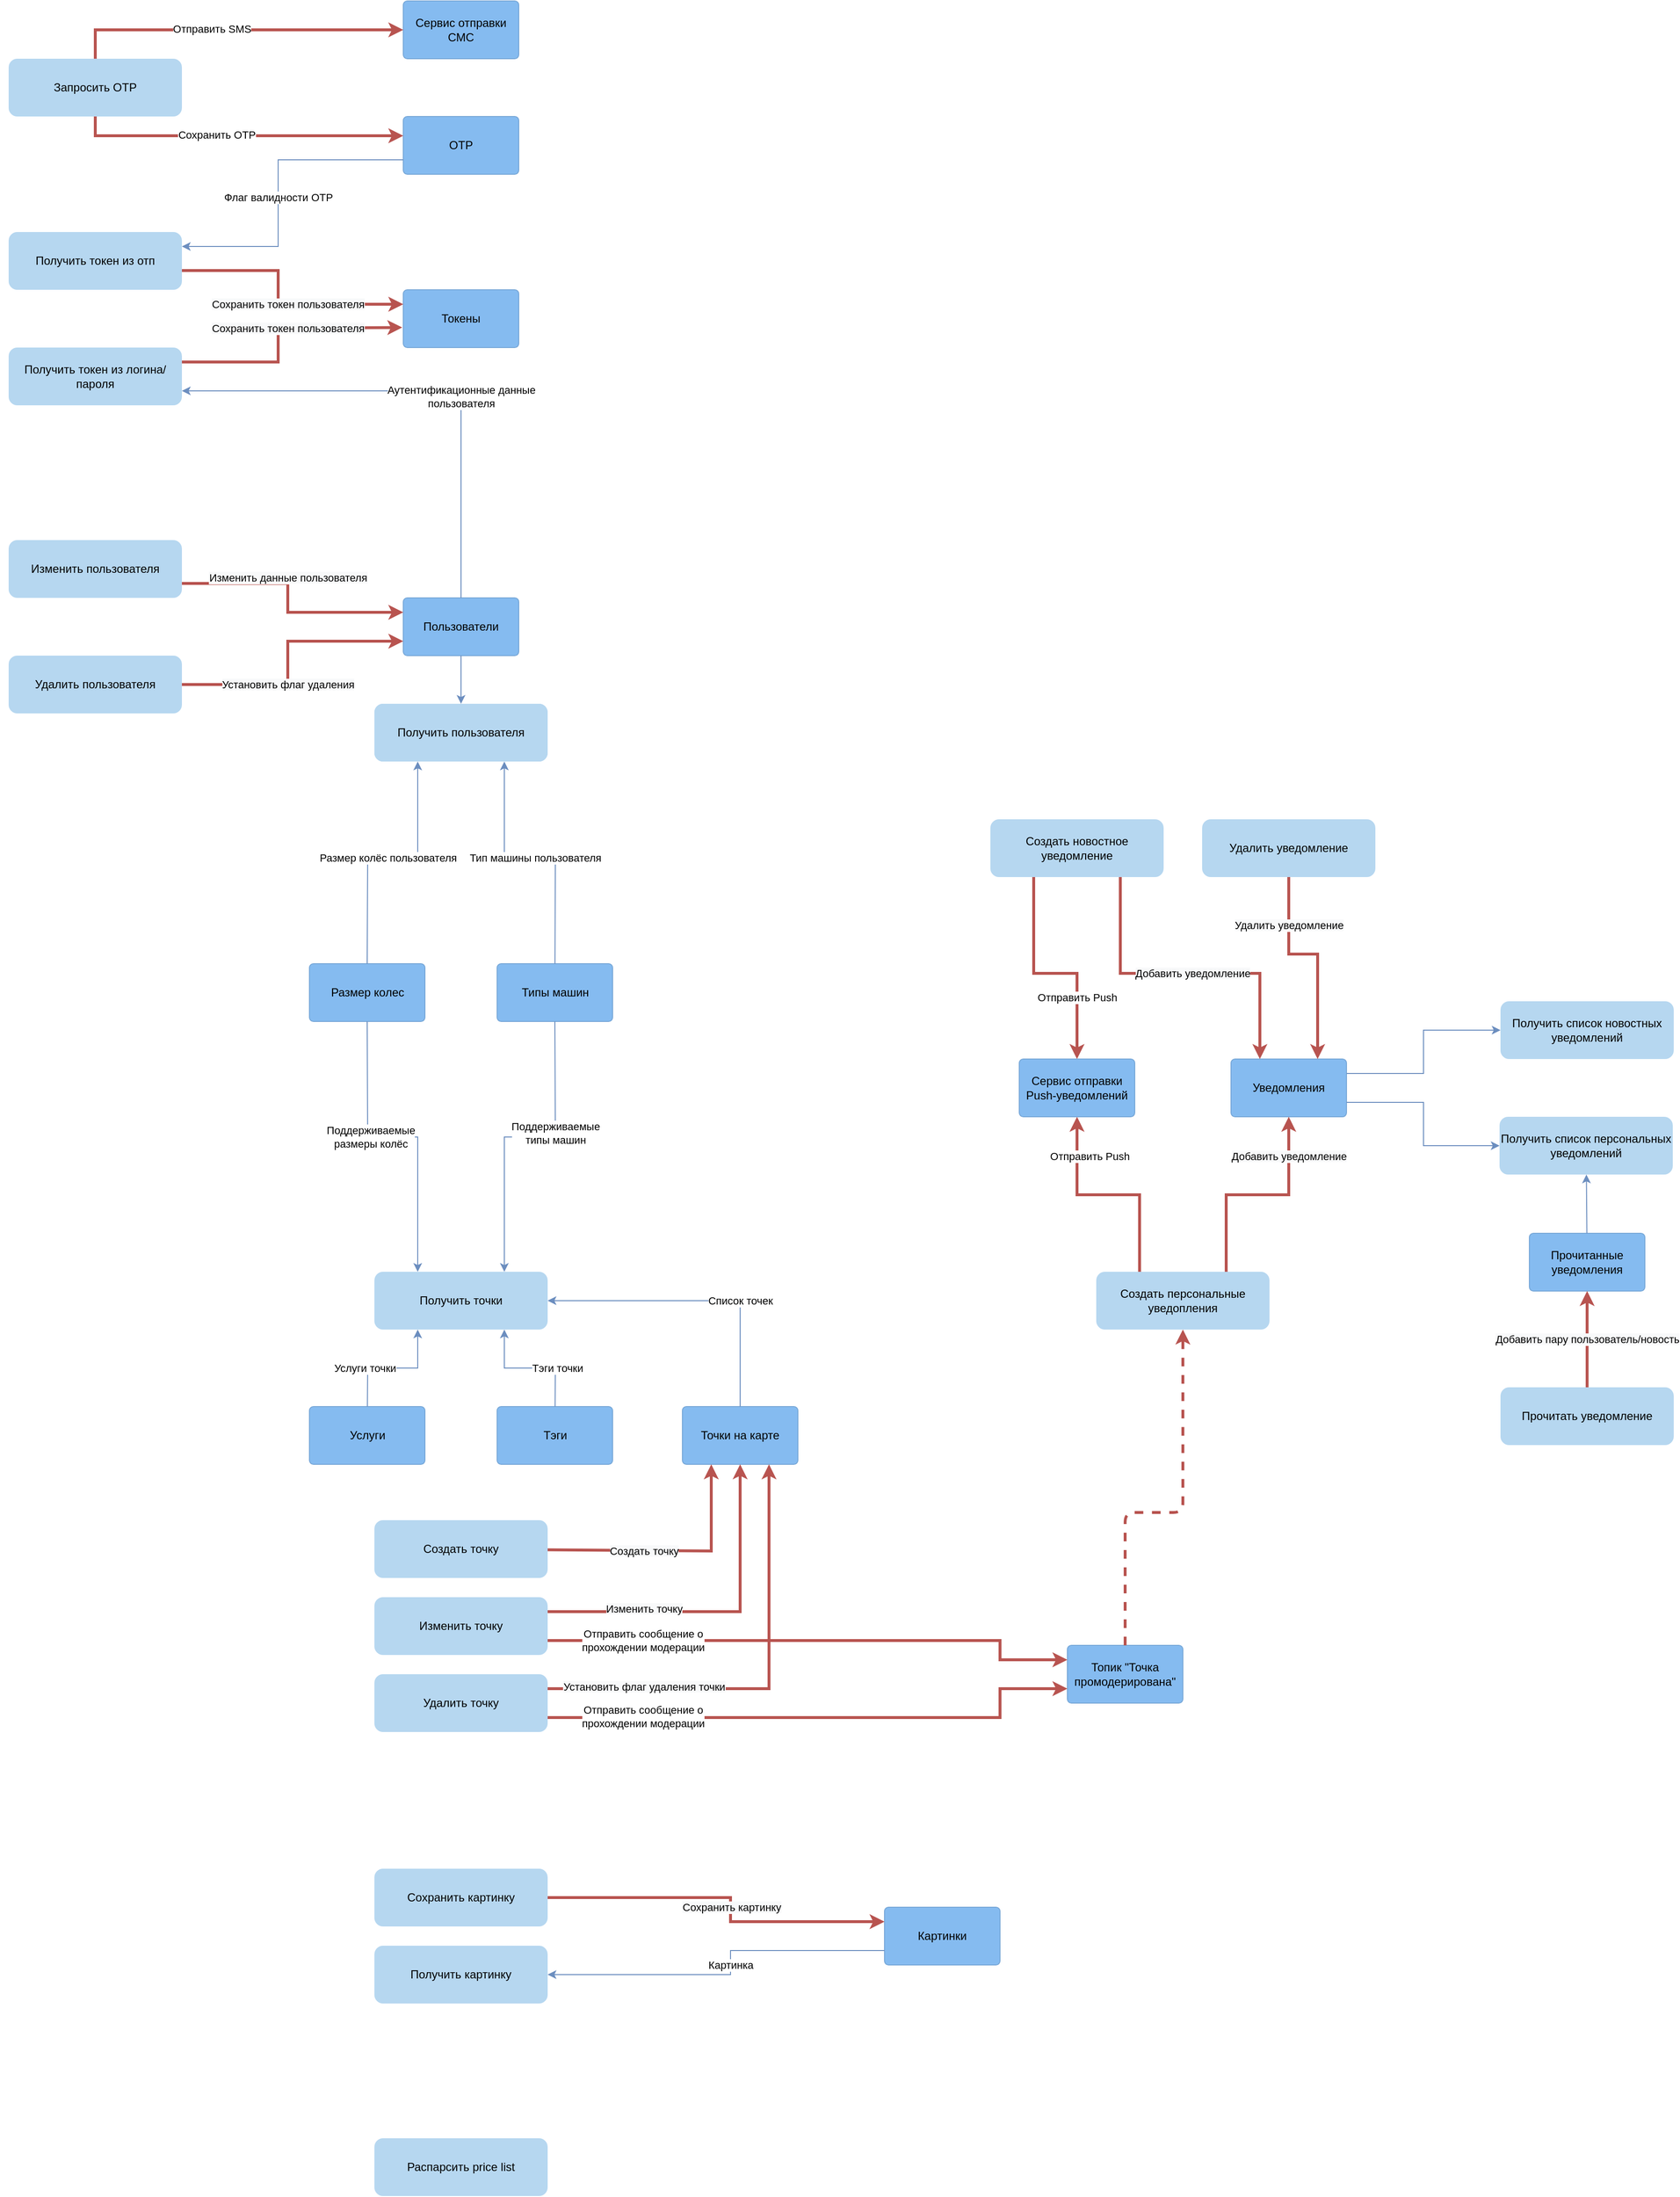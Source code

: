 <mxfile version="20.3.0" type="device"><diagram id="E7AB7ljxwLse2EsUFa52" name="Страница 1"><mxGraphModel dx="6538" dy="2740" grid="1" gridSize="10" guides="1" tooltips="1" connect="1" arrows="1" fold="1" page="1" pageScale="1" pageWidth="827" pageHeight="1169" math="0" shadow="0"><root><mxCell id="0"/><mxCell id="1" parent="0"/><mxCell id="oR07n0IeYCTaNdoqmX2g-3" value="Размер колес" style="rounded=1;whiteSpace=wrap;html=1;fillColor=#85bbf0;strokeColor=#78a8d8;fontColor=#000000;labelBackgroundColor=none;arcSize=7;" parent="1" vertex="1"><mxGeometry x="812.5" y="1540" width="120" height="60" as="geometry"/></mxCell><mxCell id="oR07n0IeYCTaNdoqmX2g-4" value="Тэги" style="rounded=1;whiteSpace=wrap;html=1;fillColor=#85bbf0;strokeColor=#78a8d8;fontColor=#000000;labelBackgroundColor=none;arcSize=7;" parent="1" vertex="1"><mxGeometry x="1007.5" y="2000" width="120" height="60" as="geometry"/></mxCell><mxCell id="oR07n0IeYCTaNdoqmX2g-5" value="Услуги" style="rounded=1;whiteSpace=wrap;html=1;fillColor=#85bbf0;strokeColor=#78a8d8;fontColor=#000000;labelBackgroundColor=none;arcSize=7;" parent="1" vertex="1"><mxGeometry x="812.5" y="2000" width="120" height="60" as="geometry"/></mxCell><mxCell id="oR07n0IeYCTaNdoqmX2g-6" value="Типы машин" style="rounded=1;whiteSpace=wrap;html=1;fillColor=#85bbf0;strokeColor=#78a8d8;fontColor=#000000;labelBackgroundColor=none;arcSize=7;" parent="1" vertex="1"><mxGeometry x="1007.5" y="1540" width="120" height="60" as="geometry"/></mxCell><mxCell id="oR07n0IeYCTaNdoqmX2g-7" value="Уведомления" style="rounded=1;whiteSpace=wrap;html=1;fillColor=#85bbf0;strokeColor=#78a8d8;fontColor=#000000;labelBackgroundColor=none;arcSize=7;" parent="1" vertex="1"><mxGeometry x="1770" y="1639" width="120" height="60" as="geometry"/></mxCell><mxCell id="oR07n0IeYCTaNdoqmX2g-8" value="Картинки" style="rounded=1;whiteSpace=wrap;html=1;fillColor=#85bbf0;strokeColor=#78a8d8;fontColor=#000000;labelBackgroundColor=none;arcSize=7;" parent="1" vertex="1"><mxGeometry x="1410" y="2520" width="120" height="60" as="geometry"/></mxCell><mxCell id="oR07n0IeYCTaNdoqmX2g-9" value="Токены" style="rounded=1;whiteSpace=wrap;html=1;fillColor=#85bbf0;strokeColor=#78a8d8;fontColor=#000000;labelBackgroundColor=none;arcSize=7;" parent="1" vertex="1"><mxGeometry x="910" y="840" width="120" height="60" as="geometry"/></mxCell><mxCell id="oR07n0IeYCTaNdoqmX2g-10" value="Пользователи" style="rounded=1;whiteSpace=wrap;html=1;fillColor=#85bbf0;strokeColor=#78a8d8;fontColor=#000000;labelBackgroundColor=none;arcSize=7;" parent="1" vertex="1"><mxGeometry x="910" y="1160" width="120" height="60" as="geometry"/></mxCell><mxCell id="oR07n0IeYCTaNdoqmX2g-11" value="OTP" style="rounded=1;whiteSpace=wrap;html=1;fillColor=#85bbf0;strokeColor=#78a8d8;fontColor=#000000;labelBackgroundColor=none;arcSize=7;" parent="1" vertex="1"><mxGeometry x="910" y="660" width="120" height="60" as="geometry"/></mxCell><mxCell id="oR07n0IeYCTaNdoqmX2g-41" value="&lt;span style=&quot;background-color: rgb(248, 249, 250);&quot;&gt;Установить флаг удаления&lt;/span&gt;" style="edgeStyle=none;shape=connector;rounded=0;orthogonalLoop=1;jettySize=auto;html=1;labelBackgroundColor=default;fontFamily=Helvetica;fontSize=11;fontColor=default;startArrow=none;endArrow=classic;strokeColor=#b85450;strokeWidth=3;fillColor=#f8cecc;exitX=0;exitY=0.5;exitDx=0;exitDy=0;entryX=0;entryY=0.75;entryDx=0;entryDy=0;" parent="1" source="oR07n0IeYCTaNdoqmX2g-17" target="oR07n0IeYCTaNdoqmX2g-10" edge="1"><mxGeometry x="0.275" relative="1" as="geometry"><mxPoint x="910" y="1205" as="targetPoint"/><Array as="points"><mxPoint x="790" y="1250"/><mxPoint x="790" y="1205"/></Array><mxPoint x="1361" y="1060" as="sourcePoint"/><mxPoint as="offset"/></mxGeometry></mxCell><mxCell id="oR07n0IeYCTaNdoqmX2g-17" value="Удалить пользователя" style="rounded=1;whiteSpace=wrap;html=1;fillColor=#B6D7F0;strokeColor=none;fontStyle=0;" parent="1" vertex="1"><mxGeometry x="500" y="1220" width="180" height="60" as="geometry"/></mxCell><mxCell id="oR07n0IeYCTaNdoqmX2g-18" value="Получить пользователя" style="rounded=1;whiteSpace=wrap;html=1;fillColor=#B6D7F0;strokeColor=none;fontStyle=1;" parent="1" vertex="1"><mxGeometry x="880" y="1270" width="180" height="60" as="geometry"/></mxCell><mxCell id="fmg0qM_WCPE9x_QUYg8P-4" value="&lt;span style=&quot;background-color: rgb(248, 249, 250);&quot;&gt;Сохранить токен пользователя&lt;/span&gt;" style="edgeStyle=orthogonalEdgeStyle;rounded=0;orthogonalLoop=1;jettySize=auto;html=1;strokeColor=#b85450;startArrow=none;strokeWidth=3;fillColor=#f8cecc;entryX=0;entryY=0.25;entryDx=0;entryDy=0;" parent="1" source="oR07n0IeYCTaNdoqmX2g-19" target="oR07n0IeYCTaNdoqmX2g-9" edge="1"><mxGeometry x="0.091" relative="1" as="geometry"><Array as="points"><mxPoint x="780" y="820"/><mxPoint x="780" y="855"/></Array><mxPoint as="offset"/></mxGeometry></mxCell><mxCell id="oR07n0IeYCTaNdoqmX2g-19" value="Получить токен из отп" style="rounded=1;whiteSpace=wrap;html=1;fillColor=#B6D7F0;strokeColor=none;fontStyle=0;" parent="1" vertex="1"><mxGeometry x="500" y="780" width="180" height="60" as="geometry"/></mxCell><mxCell id="fmg0qM_WCPE9x_QUYg8P-2" style="edgeStyle=orthogonalEdgeStyle;rounded=0;orthogonalLoop=1;jettySize=auto;html=1;strokeColor=#b85450;startArrow=none;strokeWidth=3;fillColor=#f8cecc;" parent="1" source="oR07n0IeYCTaNdoqmX2g-20" target="oR07n0IeYCTaNdoqmX2g-11" edge="1"><mxGeometry relative="1" as="geometry"><Array as="points"><mxPoint x="750" y="680"/><mxPoint x="750" y="680"/></Array></mxGeometry></mxCell><mxCell id="fmg0qM_WCPE9x_QUYg8P-3" value="Сохранить OTP" style="edgeLabel;html=1;align=center;verticalAlign=middle;resizable=0;points=[];" parent="fmg0qM_WCPE9x_QUYg8P-2" vertex="1" connectable="0"><mxGeometry x="-0.14" y="1" relative="1" as="geometry"><mxPoint as="offset"/></mxGeometry></mxCell><mxCell id="oR07n0IeYCTaNdoqmX2g-20" value="Запросить OTP" style="rounded=1;whiteSpace=wrap;html=1;fillColor=#B6D7F0;strokeColor=none;fontStyle=0;" parent="1" vertex="1"><mxGeometry x="500" y="600" width="180" height="60" as="geometry"/></mxCell><mxCell id="oR07n0IeYCTaNdoqmX2g-25" style="edgeStyle=none;rounded=0;orthogonalLoop=1;jettySize=auto;html=1;fillColor=#dae8fc;strokeColor=#6c8ebf;exitX=0;exitY=0.75;exitDx=0;exitDy=0;entryX=1;entryY=0.25;entryDx=0;entryDy=0;" parent="1" source="oR07n0IeYCTaNdoqmX2g-11" target="oR07n0IeYCTaNdoqmX2g-19" edge="1"><mxGeometry relative="1" as="geometry"><mxPoint x="550" y="880" as="targetPoint"/><mxPoint x="930" y="840" as="sourcePoint"/><Array as="points"><mxPoint x="780" y="705"/><mxPoint x="780" y="795"/></Array></mxGeometry></mxCell><mxCell id="x7IoWIUZx5qwz-cUzkYe-13" value="Флаг валидности OTP" style="edgeLabel;html=1;align=center;verticalAlign=middle;resizable=0;points=[];fontSize=11;fontFamily=Helvetica;fontColor=default;" vertex="1" connectable="0" parent="oR07n0IeYCTaNdoqmX2g-25"><mxGeometry x="0.011" relative="1" as="geometry"><mxPoint y="7" as="offset"/></mxGeometry></mxCell><mxCell id="oR07n0IeYCTaNdoqmX2g-32" style="edgeStyle=none;shape=connector;rounded=0;orthogonalLoop=1;jettySize=auto;html=1;exitX=1;exitY=0.25;exitDx=0;exitDy=0;entryX=-0.009;entryY=0.653;entryDx=0;entryDy=0;labelBackgroundColor=default;fontFamily=Helvetica;fontSize=11;fontColor=default;startArrow=none;endArrow=classic;strokeColor=#b85450;strokeWidth=3;fillColor=#f8cecc;entryPerimeter=0;" parent="1" source="oR07n0IeYCTaNdoqmX2g-30" target="oR07n0IeYCTaNdoqmX2g-9" edge="1"><mxGeometry relative="1" as="geometry"><Array as="points"><mxPoint x="780" y="915"/><mxPoint x="780" y="880"/></Array></mxGeometry></mxCell><mxCell id="fmg0qM_WCPE9x_QUYg8P-5" value="&lt;span style=&quot;background-color: rgb(248, 249, 250);&quot;&gt;Сохранить токен пользователя&lt;/span&gt;" style="edgeLabel;html=1;align=center;verticalAlign=middle;resizable=0;points=[];" parent="oR07n0IeYCTaNdoqmX2g-32" vertex="1" connectable="0"><mxGeometry x="0.003" y="-1" relative="1" as="geometry"><mxPoint x="9" y="-3" as="offset"/></mxGeometry></mxCell><mxCell id="oR07n0IeYCTaNdoqmX2g-30" value="Получить токен из логина/пароля" style="rounded=1;whiteSpace=wrap;html=1;fillColor=#B6D7F0;strokeColor=none;fontStyle=0;" parent="1" vertex="1"><mxGeometry x="500" y="900" width="180" height="60" as="geometry"/></mxCell><mxCell id="oR07n0IeYCTaNdoqmX2g-31" value="Аутентификационные данные&lt;br&gt;пользователя" style="edgeStyle=none;rounded=0;orthogonalLoop=1;jettySize=auto;html=1;fillColor=#dae8fc;strokeColor=#6c8ebf;entryX=1;entryY=0.75;entryDx=0;entryDy=0;" parent="1" source="oR07n0IeYCTaNdoqmX2g-10" target="oR07n0IeYCTaNdoqmX2g-30" edge="1"><mxGeometry x="-0.168" relative="1" as="geometry"><mxPoint x="1750" y="830" as="targetPoint"/><mxPoint x="2050" y="889" as="sourcePoint"/><Array as="points"><mxPoint x="970" y="1080"/><mxPoint x="970" y="945"/></Array><mxPoint y="1" as="offset"/></mxGeometry></mxCell><mxCell id="oR07n0IeYCTaNdoqmX2g-38" value="&lt;span style=&quot;color: rgb(0, 0, 0); font-family: Helvetica; font-size: 11px; font-style: normal; font-variant-ligatures: normal; font-variant-caps: normal; font-weight: 400; letter-spacing: normal; orphans: 2; text-align: center; text-indent: 0px; text-transform: none; widows: 2; word-spacing: 0px; -webkit-text-stroke-width: 0px; background-color: rgb(248, 249, 250); text-decoration-thickness: initial; text-decoration-style: initial; text-decoration-color: initial; float: none; display: inline !important;&quot;&gt;Изменить данные пользователя&lt;/span&gt;" style="edgeStyle=none;shape=connector;rounded=0;orthogonalLoop=1;jettySize=auto;html=1;entryX=0;entryY=0.25;entryDx=0;entryDy=0;labelBackgroundColor=default;fontFamily=Helvetica;fontSize=11;fontColor=default;startArrow=none;endArrow=classic;strokeColor=#b85450;strokeWidth=3;fillColor=#f8cecc;exitX=0;exitY=0.75;exitDx=0;exitDy=0;" parent="1" source="oR07n0IeYCTaNdoqmX2g-36" target="oR07n0IeYCTaNdoqmX2g-10" edge="1"><mxGeometry x="0.318" y="-5" relative="1" as="geometry"><Array as="points"><mxPoint x="790" y="1145"/><mxPoint x="790" y="1175"/></Array><mxPoint x="1341" y="985" as="sourcePoint"/><mxPoint x="5" y="-6" as="offset"/></mxGeometry></mxCell><mxCell id="oR07n0IeYCTaNdoqmX2g-36" value="Изменить пользователя" style="rounded=1;whiteSpace=wrap;html=1;fillColor=#B6D7F0;strokeColor=none;fontStyle=0;" parent="1" vertex="1"><mxGeometry x="500" y="1100" width="180" height="60" as="geometry"/></mxCell><mxCell id="oR07n0IeYCTaNdoqmX2g-37" style="edgeStyle=none;rounded=0;orthogonalLoop=1;jettySize=auto;html=1;fillColor=#dae8fc;strokeColor=#6c8ebf;exitX=0.5;exitY=1;exitDx=0;exitDy=0;entryX=0.5;entryY=0;entryDx=0;entryDy=0;" parent="1" source="oR07n0IeYCTaNdoqmX2g-10" target="oR07n0IeYCTaNdoqmX2g-18" edge="1"><mxGeometry relative="1" as="geometry"><mxPoint x="1760" y="930" as="targetPoint"/><mxPoint x="2110" y="930" as="sourcePoint"/><Array as="points"/></mxGeometry></mxCell><mxCell id="oR07n0IeYCTaNdoqmX2g-47" style="edgeStyle=none;shape=connector;rounded=0;orthogonalLoop=1;jettySize=auto;html=1;entryX=0.25;entryY=0;entryDx=0;entryDy=0;labelBackgroundColor=default;fontFamily=Helvetica;fontSize=11;fontColor=default;startArrow=none;endArrow=classic;strokeColor=#b85450;strokeWidth=3;fillColor=#f8cecc;exitX=0.75;exitY=1;exitDx=0;exitDy=0;" parent="1" source="oR07n0IeYCTaNdoqmX2g-46" edge="1" target="oR07n0IeYCTaNdoqmX2g-7"><mxGeometry relative="1" as="geometry"><mxPoint x="1777.56" y="1408.98" as="sourcePoint"/><mxPoint x="1998.0" y="1579" as="targetPoint"/><Array as="points"><mxPoint x="1655" y="1550"/><mxPoint x="1800" y="1550"/></Array></mxGeometry></mxCell><mxCell id="fmg0qM_WCPE9x_QUYg8P-9" value="&lt;span style=&quot;background-color: rgb(248, 249, 250);&quot;&gt;Добавить уведомление&lt;/span&gt;" style="edgeLabel;html=1;align=center;verticalAlign=middle;resizable=0;points=[];" parent="oR07n0IeYCTaNdoqmX2g-47" vertex="1" connectable="0"><mxGeometry x="-0.314" y="-1" relative="1" as="geometry"><mxPoint x="60" y="-1" as="offset"/></mxGeometry></mxCell><mxCell id="x7IoWIUZx5qwz-cUzkYe-4" value="Отправить Push" style="edgeStyle=orthogonalEdgeStyle;rounded=0;orthogonalLoop=1;jettySize=auto;html=1;exitX=0.25;exitY=1;exitDx=0;exitDy=0;strokeColor=#b85450;startArrow=none;strokeWidth=3;fillColor=#f8cecc;" edge="1" parent="1" source="oR07n0IeYCTaNdoqmX2g-46" target="x7IoWIUZx5qwz-cUzkYe-1"><mxGeometry x="0.449" relative="1" as="geometry"><Array as="points"><mxPoint x="1565" y="1550"/><mxPoint x="1610" y="1550"/></Array><mxPoint as="offset"/></mxGeometry></mxCell><mxCell id="oR07n0IeYCTaNdoqmX2g-46" value="Создать новостное уведомление" style="rounded=1;whiteSpace=wrap;html=1;fillColor=#B6D7F0;strokeColor=none;fontStyle=0;" parent="1" vertex="1"><mxGeometry x="1520" y="1390" width="180" height="60" as="geometry"/></mxCell><mxCell id="oR07n0IeYCTaNdoqmX2g-50" value="Получить список новостных уведомлений" style="rounded=1;whiteSpace=wrap;html=1;fillColor=#B6D7F0;strokeColor=none;fontStyle=0;" parent="1" vertex="1"><mxGeometry x="2050" y="1579" width="180" height="60" as="geometry"/></mxCell><mxCell id="oR07n0IeYCTaNdoqmX2g-51" style="edgeStyle=none;rounded=0;orthogonalLoop=1;jettySize=auto;html=1;fillColor=#dae8fc;strokeColor=#6c8ebf;exitX=1;exitY=0.25;exitDx=0;exitDy=0;entryX=0;entryY=0.5;entryDx=0;entryDy=0;" parent="1" source="oR07n0IeYCTaNdoqmX2g-7" target="oR07n0IeYCTaNdoqmX2g-50" edge="1"><mxGeometry relative="1" as="geometry"><mxPoint x="1635" y="1904" as="targetPoint"/><mxPoint x="1985" y="1824" as="sourcePoint"/><Array as="points"><mxPoint x="1970" y="1654"/><mxPoint x="1970" y="1609"/></Array></mxGeometry></mxCell><mxCell id="oR07n0IeYCTaNdoqmX2g-52" value="Прочитанные уведомления" style="rounded=1;whiteSpace=wrap;html=1;fillColor=#85bbf0;strokeColor=#78a8d8;fontColor=#000000;labelBackgroundColor=none;arcSize=7;" parent="1" vertex="1"><mxGeometry x="2080" y="1820" width="120" height="60" as="geometry"/></mxCell><mxCell id="oR07n0IeYCTaNdoqmX2g-53" value="Получить список персональных уведомлений" style="rounded=1;whiteSpace=wrap;html=1;fillColor=#B6D7F0;strokeColor=none;fontStyle=0;" parent="1" vertex="1"><mxGeometry x="2049" y="1699" width="180" height="60" as="geometry"/></mxCell><mxCell id="oR07n0IeYCTaNdoqmX2g-54" style="edgeStyle=none;rounded=0;orthogonalLoop=1;jettySize=auto;html=1;fillColor=#dae8fc;strokeColor=#6c8ebf;exitX=1;exitY=0.75;exitDx=0;exitDy=0;entryX=0;entryY=0.5;entryDx=0;entryDy=0;" parent="1" source="oR07n0IeYCTaNdoqmX2g-7" target="oR07n0IeYCTaNdoqmX2g-53" edge="1"><mxGeometry relative="1" as="geometry"><mxPoint x="569" y="1975" as="targetPoint"/><mxPoint x="919" y="1900" as="sourcePoint"/><Array as="points"><mxPoint x="1970" y="1684"/><mxPoint x="1970" y="1729"/></Array></mxGeometry></mxCell><mxCell id="oR07n0IeYCTaNdoqmX2g-55" style="edgeStyle=none;rounded=0;orthogonalLoop=1;jettySize=auto;html=1;fillColor=#dae8fc;strokeColor=#6c8ebf;" parent="1" source="oR07n0IeYCTaNdoqmX2g-52" target="oR07n0IeYCTaNdoqmX2g-53" edge="1"><mxGeometry relative="1" as="geometry"><mxPoint x="138" y="2305" as="targetPoint"/><mxPoint x="1618" y="2040" as="sourcePoint"/><Array as="points"/></mxGeometry></mxCell><mxCell id="oR07n0IeYCTaNdoqmX2g-56" value="Точки на карте" style="rounded=1;whiteSpace=wrap;html=1;fillColor=#85bbf0;strokeColor=#78a8d8;fontColor=#000000;labelBackgroundColor=none;arcSize=7;" parent="1" vertex="1"><mxGeometry x="1200" y="2000" width="120" height="60" as="geometry"/></mxCell><mxCell id="oR07n0IeYCTaNdoqmX2g-59" style="edgeStyle=none;shape=connector;rounded=0;orthogonalLoop=1;jettySize=auto;html=1;exitX=0.5;exitY=1;exitDx=0;exitDy=0;labelBackgroundColor=default;fontFamily=Helvetica;fontSize=11;fontColor=default;startArrow=none;endArrow=classic;strokeColor=#b85450;strokeWidth=3;fillColor=#f8cecc;entryX=0.75;entryY=0;entryDx=0;entryDy=0;" parent="1" source="oR07n0IeYCTaNdoqmX2g-58" target="oR07n0IeYCTaNdoqmX2g-7" edge="1"><mxGeometry relative="1" as="geometry"><Array as="points"><mxPoint x="1830" y="1530"/><mxPoint x="1860" y="1530"/></Array><mxPoint x="2089" y="1600" as="targetPoint"/></mxGeometry></mxCell><mxCell id="fmg0qM_WCPE9x_QUYg8P-10" value="&lt;span style=&quot;background-color: rgb(248, 249, 250);&quot;&gt;Удалить уведомление&lt;/span&gt;" style="edgeLabel;html=1;align=center;verticalAlign=middle;resizable=0;points=[];" parent="oR07n0IeYCTaNdoqmX2g-59" vertex="1" connectable="0"><mxGeometry x="-0.647" y="1" relative="1" as="geometry"><mxPoint x="-1" y="11" as="offset"/></mxGeometry></mxCell><mxCell id="oR07n0IeYCTaNdoqmX2g-58" value="Удалить уведомление" style="rounded=1;whiteSpace=wrap;html=1;fillColor=#B6D7F0;strokeColor=none;fontStyle=0;" parent="1" vertex="1"><mxGeometry x="1740" y="1390" width="180" height="60" as="geometry"/></mxCell><mxCell id="oR07n0IeYCTaNdoqmX2g-68" value="&lt;span style=&quot;color: rgb(0, 0, 0); font-family: Helvetica; font-size: 11px; font-style: normal; font-variant-ligatures: normal; font-variant-caps: normal; font-weight: 400; letter-spacing: normal; orphans: 2; text-align: center; text-indent: 0px; text-transform: none; widows: 2; word-spacing: 0px; -webkit-text-stroke-width: 0px; background-color: rgb(248, 249, 250); text-decoration-thickness: initial; text-decoration-style: initial; text-decoration-color: initial; float: none; display: inline !important;&quot;&gt;Добавить пару пользователь/новость&lt;/span&gt;" style="edgeStyle=none;shape=connector;rounded=0;orthogonalLoop=1;jettySize=auto;html=1;entryX=0.5;entryY=1;entryDx=0;entryDy=0;labelBackgroundColor=default;fontFamily=Helvetica;fontSize=11;fontColor=default;startArrow=none;endArrow=classic;strokeColor=#b85450;strokeWidth=3;fillColor=#f8cecc;" parent="1" source="oR07n0IeYCTaNdoqmX2g-66" target="oR07n0IeYCTaNdoqmX2g-52" edge="1"><mxGeometry relative="1" as="geometry"/></mxCell><mxCell id="oR07n0IeYCTaNdoqmX2g-66" value="Прочитать уведомление" style="rounded=1;whiteSpace=wrap;html=1;fillColor=#B6D7F0;strokeColor=none;fontStyle=0;" parent="1" vertex="1"><mxGeometry x="2050" y="1980" width="180" height="60" as="geometry"/></mxCell><mxCell id="oR07n0IeYCTaNdoqmX2g-71" value="Получить точки" style="rounded=1;whiteSpace=wrap;html=1;fillColor=#B6D7F0;strokeColor=none;fontStyle=0;" parent="1" vertex="1"><mxGeometry x="880" y="1860" width="180" height="60" as="geometry"/></mxCell><mxCell id="oR07n0IeYCTaNdoqmX2g-72" value="Список точек" style="edgeStyle=none;rounded=0;orthogonalLoop=1;jettySize=auto;html=1;fillColor=#dae8fc;strokeColor=#6c8ebf;entryX=1;entryY=0.5;entryDx=0;entryDy=0;" parent="1" source="oR07n0IeYCTaNdoqmX2g-56" target="oR07n0IeYCTaNdoqmX2g-71" edge="1"><mxGeometry x="-0.29" relative="1" as="geometry"><mxPoint x="1070" y="1830" as="targetPoint"/><mxPoint x="1420" y="1750" as="sourcePoint"/><Array as="points"><mxPoint x="1260" y="1890"/></Array><mxPoint as="offset"/></mxGeometry></mxCell><mxCell id="oR07n0IeYCTaNdoqmX2g-74" value="Поддерживаемые&lt;br&gt;типы машин" style="edgeStyle=none;rounded=0;orthogonalLoop=1;jettySize=auto;html=1;fillColor=#dae8fc;strokeColor=#6c8ebf;exitX=0.5;exitY=1;exitDx=0;exitDy=0;entryX=0.75;entryY=0;entryDx=0;entryDy=0;" parent="1" source="oR07n0IeYCTaNdoqmX2g-6" target="oR07n0IeYCTaNdoqmX2g-71" edge="1"><mxGeometry x="-0.257" relative="1" as="geometry"><mxPoint x="1020" y="2020" as="targetPoint"/><mxPoint x="1370" y="1940" as="sourcePoint"/><Array as="points"><mxPoint x="1068" y="1720"/><mxPoint x="1015" y="1720"/></Array><mxPoint as="offset"/></mxGeometry></mxCell><mxCell id="oR07n0IeYCTaNdoqmX2g-78" value="Тип машины пользователя" style="edgeStyle=none;rounded=0;orthogonalLoop=1;jettySize=auto;html=1;fillColor=#dae8fc;strokeColor=#6c8ebf;entryX=0.75;entryY=1;entryDx=0;entryDy=0;" parent="1" source="oR07n0IeYCTaNdoqmX2g-6" target="oR07n0IeYCTaNdoqmX2g-18" edge="1"><mxGeometry relative="1" as="geometry"><mxPoint x="1070" y="1910" as="targetPoint"/><mxPoint x="1420" y="1830" as="sourcePoint"/><Array as="points"><mxPoint x="1068" y="1430"/><mxPoint x="1015" y="1430"/></Array></mxGeometry></mxCell><mxCell id="oR07n0IeYCTaNdoqmX2g-79" value="Размер колёс пользователя" style="edgeStyle=none;rounded=0;orthogonalLoop=1;jettySize=auto;html=1;fillColor=#dae8fc;strokeColor=#6c8ebf;exitX=0.5;exitY=0;exitDx=0;exitDy=0;entryX=0.25;entryY=1;entryDx=0;entryDy=0;" parent="1" source="oR07n0IeYCTaNdoqmX2g-3" target="oR07n0IeYCTaNdoqmX2g-18" edge="1"><mxGeometry relative="1" as="geometry"><mxPoint x="890" y="1210" as="targetPoint"/><mxPoint x="720" y="1285" as="sourcePoint"/><Array as="points"><mxPoint x="873" y="1430"/><mxPoint x="925" y="1430"/></Array></mxGeometry></mxCell><mxCell id="oR07n0IeYCTaNdoqmX2g-80" value="Услуги точки" style="edgeStyle=none;rounded=0;orthogonalLoop=1;jettySize=auto;html=1;fillColor=#dae8fc;strokeColor=#6c8ebf;entryX=0.25;entryY=1;entryDx=0;entryDy=0;" parent="1" source="oR07n0IeYCTaNdoqmX2g-5" target="oR07n0IeYCTaNdoqmX2g-71" edge="1"><mxGeometry x="-0.394" y="3" relative="1" as="geometry"><mxPoint x="640" y="1600" as="targetPoint"/><mxPoint x="470" y="1600" as="sourcePoint"/><Array as="points"><mxPoint x="873" y="1960"/><mxPoint x="925" y="1960"/></Array><mxPoint x="-3" y="3" as="offset"/></mxGeometry></mxCell><mxCell id="oR07n0IeYCTaNdoqmX2g-81" value="Поддерживаемые&lt;br&gt;размеры колёс" style="edgeStyle=none;rounded=0;orthogonalLoop=1;jettySize=auto;html=1;fillColor=#dae8fc;strokeColor=#6c8ebf;exitX=0.5;exitY=1;exitDx=0;exitDy=0;entryX=0.25;entryY=0;entryDx=0;entryDy=0;" parent="1" source="oR07n0IeYCTaNdoqmX2g-3" target="oR07n0IeYCTaNdoqmX2g-71" edge="1"><mxGeometry x="-0.211" relative="1" as="geometry"><mxPoint x="900" y="1220" as="targetPoint"/><mxPoint x="730" y="1220" as="sourcePoint"/><Array as="points"><mxPoint x="873" y="1720"/><mxPoint x="925" y="1720"/></Array><mxPoint as="offset"/></mxGeometry></mxCell><mxCell id="oR07n0IeYCTaNdoqmX2g-82" value="Тэги точки" style="edgeStyle=none;rounded=0;orthogonalLoop=1;jettySize=auto;html=1;fillColor=#dae8fc;strokeColor=#6c8ebf;entryX=0.75;entryY=1;entryDx=0;entryDy=0;" parent="1" source="oR07n0IeYCTaNdoqmX2g-4" target="oR07n0IeYCTaNdoqmX2g-71" edge="1"><mxGeometry x="-0.399" y="-2" relative="1" as="geometry"><mxPoint x="910" y="1230" as="targetPoint"/><mxPoint x="740" y="1230" as="sourcePoint"/><Array as="points"><mxPoint x="1068" y="1960"/><mxPoint x="1015" y="1960"/></Array><mxPoint x="2" y="2" as="offset"/></mxGeometry></mxCell><mxCell id="oR07n0IeYCTaNdoqmX2g-84" value="&lt;span style=&quot;color: rgb(0, 0, 0); font-family: Helvetica; font-size: 11px; font-style: normal; font-variant-ligatures: normal; font-variant-caps: normal; font-weight: 400; letter-spacing: normal; orphans: 2; text-align: center; text-indent: 0px; text-transform: none; widows: 2; word-spacing: 0px; -webkit-text-stroke-width: 0px; background-color: rgb(248, 249, 250); text-decoration-thickness: initial; text-decoration-style: initial; text-decoration-color: initial; float: none; display: inline !important;&quot;&gt;Создать точку&lt;/span&gt;" style="edgeStyle=none;shape=connector;rounded=0;orthogonalLoop=1;jettySize=auto;html=1;entryX=0.25;entryY=1;entryDx=0;entryDy=0;labelBackgroundColor=default;fontFamily=Helvetica;fontSize=11;fontColor=default;startArrow=none;endArrow=classic;strokeColor=#b85450;strokeWidth=3;fillColor=#f8cecc;" parent="1" source="oR07n0IeYCTaNdoqmX2g-83" target="oR07n0IeYCTaNdoqmX2g-56" edge="1"><mxGeometry x="-0.231" y="-1" relative="1" as="geometry"><Array as="points"><mxPoint x="1230" y="2150"/></Array><mxPoint x="1320" y="1980" as="sourcePoint"/><mxPoint as="offset"/></mxGeometry></mxCell><mxCell id="oR07n0IeYCTaNdoqmX2g-83" value="Создать точку" style="rounded=1;whiteSpace=wrap;html=1;fillColor=#B6D7F0;strokeColor=none;fontStyle=0;" parent="1" vertex="1"><mxGeometry x="880" y="2118" width="180" height="60" as="geometry"/></mxCell><mxCell id="oR07n0IeYCTaNdoqmX2g-88" style="edgeStyle=none;shape=connector;rounded=0;orthogonalLoop=1;jettySize=auto;html=1;exitX=1;exitY=0.25;exitDx=0;exitDy=0;entryX=0.5;entryY=1;entryDx=0;entryDy=0;labelBackgroundColor=default;fontFamily=Helvetica;fontSize=11;fontColor=default;startArrow=none;endArrow=classic;strokeColor=#b85450;strokeWidth=3;fillColor=#f8cecc;" parent="1" source="oR07n0IeYCTaNdoqmX2g-87" target="oR07n0IeYCTaNdoqmX2g-56" edge="1"><mxGeometry relative="1" as="geometry"><Array as="points"><mxPoint x="1260" y="2213"/></Array><mxPoint x="1340" y="2060" as="sourcePoint"/></mxGeometry></mxCell><mxCell id="fmg0qM_WCPE9x_QUYg8P-7" value="&lt;span style=&quot;background-color: rgb(248, 249, 250);&quot;&gt;Изменить точку&lt;/span&gt;" style="edgeLabel;html=1;align=center;verticalAlign=middle;resizable=0;points=[];" parent="oR07n0IeYCTaNdoqmX2g-88" vertex="1" connectable="0"><mxGeometry x="-0.592" y="-1" relative="1" as="geometry"><mxPoint x="28" y="-4" as="offset"/></mxGeometry></mxCell><mxCell id="oR07n0IeYCTaNdoqmX2g-87" value="Изменить точку" style="rounded=1;whiteSpace=wrap;html=1;fillColor=#B6D7F0;strokeColor=none;fontStyle=0;" parent="1" vertex="1"><mxGeometry x="880" y="2198" width="180" height="60" as="geometry"/></mxCell><mxCell id="oR07n0IeYCTaNdoqmX2g-97" value="Топик &quot;Точка промодерирована&quot;" style="rounded=1;whiteSpace=wrap;html=1;fillColor=#85bbf0;strokeColor=#78a8d8;fontColor=#000000;labelBackgroundColor=none;arcSize=7;" parent="1" vertex="1"><mxGeometry x="1600" y="2248" width="120" height="60" as="geometry"/></mxCell><mxCell id="oR07n0IeYCTaNdoqmX2g-99" value="" style="endArrow=classic;html=1;rounded=0;labelBackgroundColor=default;fontFamily=Helvetica;fontSize=11;fontColor=default;strokeColor=#b85450;strokeWidth=3;fillColor=#f8cecc;shape=connector;entryX=0;entryY=0.25;entryDx=0;entryDy=0;exitX=1;exitY=0.75;exitDx=0;exitDy=0;" parent="1" source="oR07n0IeYCTaNdoqmX2g-87" target="oR07n0IeYCTaNdoqmX2g-97" edge="1"><mxGeometry width="50" height="50" relative="1" as="geometry"><mxPoint x="1520" y="2228" as="sourcePoint"/><mxPoint x="1670" y="2198" as="targetPoint"/><Array as="points"><mxPoint x="1530" y="2243"/><mxPoint x="1530" y="2263"/></Array></mxGeometry></mxCell><mxCell id="x7IoWIUZx5qwz-cUzkYe-15" value="Отправить сообщение о&lt;br&gt;прохождении модерации" style="edgeLabel;html=1;align=center;verticalAlign=middle;resizable=0;points=[];fontSize=11;fontFamily=Helvetica;fontColor=default;" vertex="1" connectable="0" parent="oR07n0IeYCTaNdoqmX2g-99"><mxGeometry x="-0.646" y="1" relative="1" as="geometry"><mxPoint y="1" as="offset"/></mxGeometry></mxCell><mxCell id="oR07n0IeYCTaNdoqmX2g-101" style="edgeStyle=orthogonalEdgeStyle;orthogonalLoop=1;jettySize=auto;html=1;startArrow=none;startFill=0;strokeColor=#B85450;strokeWidth=3;dashed=1;fillColor=#f8cecc;" parent="1" source="oR07n0IeYCTaNdoqmX2g-97" target="oR07n0IeYCTaNdoqmX2g-103" edge="1"><mxGeometry relative="1" as="geometry"><mxPoint x="2200" y="1830" as="targetPoint"/><mxPoint x="2020" y="1770.043" as="sourcePoint"/><Array as="points"><mxPoint x="1660" y="2110"/><mxPoint x="1720" y="2110"/></Array></mxGeometry></mxCell><mxCell id="oR07n0IeYCTaNdoqmX2g-104" style="edgeStyle=none;shape=connector;rounded=0;orthogonalLoop=1;jettySize=auto;html=1;entryX=0.5;entryY=1;entryDx=0;entryDy=0;labelBackgroundColor=default;fontFamily=Helvetica;fontSize=11;fontColor=default;startArrow=none;endArrow=classic;strokeColor=#b85450;strokeWidth=3;fillColor=#f8cecc;exitX=0.75;exitY=0;exitDx=0;exitDy=0;" parent="1" source="oR07n0IeYCTaNdoqmX2g-103" target="oR07n0IeYCTaNdoqmX2g-7" edge="1"><mxGeometry relative="1" as="geometry"><Array as="points"><mxPoint x="1765" y="1780"/><mxPoint x="1830" y="1780"/></Array></mxGeometry></mxCell><mxCell id="fmg0qM_WCPE9x_QUYg8P-12" value="&lt;span style=&quot;background-color: rgb(248, 249, 250);&quot;&gt;Добавить уведомление&lt;/span&gt;" style="edgeLabel;html=1;align=center;verticalAlign=middle;resizable=0;points=[];" parent="oR07n0IeYCTaNdoqmX2g-104" vertex="1" connectable="0"><mxGeometry x="-0.552" y="-3" relative="1" as="geometry"><mxPoint x="62" y="-70" as="offset"/></mxGeometry></mxCell><mxCell id="x7IoWIUZx5qwz-cUzkYe-2" style="edgeStyle=orthogonalEdgeStyle;rounded=0;orthogonalLoop=1;jettySize=auto;html=1;exitX=0.25;exitY=0;exitDx=0;exitDy=0;strokeColor=#b85450;startArrow=none;strokeWidth=3;fillColor=#f8cecc;" edge="1" parent="1" source="oR07n0IeYCTaNdoqmX2g-103" target="x7IoWIUZx5qwz-cUzkYe-1"><mxGeometry relative="1" as="geometry"><Array as="points"><mxPoint x="1675" y="1780"/><mxPoint x="1610" y="1780"/></Array></mxGeometry></mxCell><mxCell id="x7IoWIUZx5qwz-cUzkYe-3" value="Отправить Push" style="edgeLabel;html=1;align=center;verticalAlign=middle;resizable=0;points=[];" vertex="1" connectable="0" parent="x7IoWIUZx5qwz-cUzkYe-2"><mxGeometry x="-0.203" y="-1" relative="1" as="geometry"><mxPoint x="-42" y="-39" as="offset"/></mxGeometry></mxCell><mxCell id="oR07n0IeYCTaNdoqmX2g-103" value="Создать персональные уведопления" style="rounded=1;whiteSpace=wrap;html=1;fillColor=#B6D7F0;strokeColor=none;fontStyle=0;" parent="1" vertex="1"><mxGeometry x="1630" y="1860" width="180" height="60" as="geometry"/></mxCell><mxCell id="oR07n0IeYCTaNdoqmX2g-108" style="edgeStyle=none;shape=connector;rounded=0;orthogonalLoop=1;jettySize=auto;html=1;entryX=0;entryY=0.75;entryDx=0;entryDy=0;labelBackgroundColor=default;fontFamily=Helvetica;fontSize=11;fontColor=default;startArrow=none;endArrow=classic;strokeColor=#b85450;strokeWidth=3;fillColor=#f8cecc;exitX=1;exitY=0.75;exitDx=0;exitDy=0;" parent="1" source="oR07n0IeYCTaNdoqmX2g-107" target="oR07n0IeYCTaNdoqmX2g-97" edge="1"><mxGeometry relative="1" as="geometry"><mxPoint x="1470" y="2308" as="sourcePoint"/><Array as="points"><mxPoint x="1530" y="2323"/><mxPoint x="1530" y="2293"/></Array></mxGeometry></mxCell><mxCell id="x7IoWIUZx5qwz-cUzkYe-16" value="Отправить сообщение о&lt;br&gt;прохождении модерации" style="edgeLabel;html=1;align=center;verticalAlign=middle;resizable=0;points=[];fontSize=11;fontFamily=Helvetica;fontColor=default;" vertex="1" connectable="0" parent="oR07n0IeYCTaNdoqmX2g-108"><mxGeometry x="-0.653" y="1" relative="1" as="geometry"><mxPoint as="offset"/></mxGeometry></mxCell><mxCell id="oR07n0IeYCTaNdoqmX2g-109" style="edgeStyle=none;shape=connector;rounded=0;orthogonalLoop=1;jettySize=auto;html=1;exitX=1;exitY=0.25;exitDx=0;exitDy=0;entryX=0.75;entryY=1;entryDx=0;entryDy=0;labelBackgroundColor=default;fontFamily=Helvetica;fontSize=11;fontColor=default;startArrow=none;endArrow=classic;strokeColor=#b85450;strokeWidth=3;fillColor=#f8cecc;" parent="1" source="oR07n0IeYCTaNdoqmX2g-107" target="oR07n0IeYCTaNdoqmX2g-56" edge="1"><mxGeometry relative="1" as="geometry"><Array as="points"><mxPoint x="1290" y="2293"/></Array></mxGeometry></mxCell><mxCell id="fmg0qM_WCPE9x_QUYg8P-8" value="&lt;span style=&quot;background-color: rgb(248, 249, 250);&quot;&gt;Установить флаг удаления точки&lt;/span&gt;" style="edgeLabel;html=1;align=center;verticalAlign=middle;resizable=0;points=[];" parent="oR07n0IeYCTaNdoqmX2g-109" vertex="1" connectable="0"><mxGeometry x="-0.319" y="2" relative="1" as="geometry"><mxPoint x="-58" as="offset"/></mxGeometry></mxCell><mxCell id="oR07n0IeYCTaNdoqmX2g-107" value="Удалить точку" style="rounded=1;whiteSpace=wrap;html=1;fillColor=#B6D7F0;strokeColor=none;fontStyle=0;" parent="1" vertex="1"><mxGeometry x="880" y="2278" width="180" height="60" as="geometry"/></mxCell><mxCell id="oR07n0IeYCTaNdoqmX2g-117" style="edgeStyle=none;shape=connector;rounded=0;orthogonalLoop=1;jettySize=auto;html=1;exitX=1;exitY=0.5;exitDx=0;exitDy=0;entryX=0;entryY=0.25;entryDx=0;entryDy=0;labelBackgroundColor=default;fontFamily=Helvetica;fontSize=11;fontColor=default;startArrow=none;endArrow=classic;startSize=6;endSize=6;strokeColor=#b85450;strokeWidth=3;fillColor=#000000;gradientColor=none;" parent="1" source="oR07n0IeYCTaNdoqmX2g-115" target="oR07n0IeYCTaNdoqmX2g-8" edge="1"><mxGeometry relative="1" as="geometry"><mxPoint x="1270" y="2510" as="sourcePoint"/><Array as="points"><mxPoint x="1250" y="2510"/><mxPoint x="1250" y="2535"/></Array></mxGeometry></mxCell><mxCell id="fmg0qM_WCPE9x_QUYg8P-6" value="&lt;span style=&quot;background-color: rgb(248, 249, 250);&quot;&gt;Сохранить картинку&lt;/span&gt;" style="edgeLabel;html=1;align=center;verticalAlign=middle;resizable=0;points=[];" parent="oR07n0IeYCTaNdoqmX2g-117" vertex="1" connectable="0"><mxGeometry x="-0.208" y="1" relative="1" as="geometry"><mxPoint x="42" y="11" as="offset"/></mxGeometry></mxCell><mxCell id="oR07n0IeYCTaNdoqmX2g-115" value="Сохранить картинку" style="rounded=1;whiteSpace=wrap;html=1;fillColor=#B6D7F0;strokeColor=none;fontStyle=0;" parent="1" vertex="1"><mxGeometry x="880" y="2480" width="180" height="60" as="geometry"/></mxCell><mxCell id="oR07n0IeYCTaNdoqmX2g-116" value="Получить картинку" style="rounded=1;whiteSpace=wrap;html=1;fillColor=#B6D7F0;strokeColor=none;fontStyle=0;" parent="1" vertex="1"><mxGeometry x="880" y="2560" width="180" height="60" as="geometry"/></mxCell><mxCell id="oR07n0IeYCTaNdoqmX2g-118" value="Картинка" style="edgeStyle=none;rounded=0;orthogonalLoop=1;jettySize=auto;html=1;fillColor=#dae8fc;strokeColor=#6c8ebf;exitX=0;exitY=0.75;exitDx=0;exitDy=0;entryX=1;entryY=0.5;entryDx=0;entryDy=0;" parent="1" source="oR07n0IeYCTaNdoqmX2g-8" target="oR07n0IeYCTaNdoqmX2g-116" edge="1"><mxGeometry x="-0.067" relative="1" as="geometry"><mxPoint x="1066" y="2720" as="targetPoint"/><mxPoint x="1416" y="2640" as="sourcePoint"/><Array as="points"><mxPoint x="1250" y="2565"/><mxPoint x="1250" y="2590"/></Array><mxPoint as="offset"/></mxGeometry></mxCell><mxCell id="oR07n0IeYCTaNdoqmX2g-121" value="Распарсить price list" style="rounded=1;whiteSpace=wrap;html=1;fillColor=#B6D7F0;strokeColor=none;fontStyle=0;" parent="1" vertex="1"><mxGeometry x="880" y="2760" width="180" height="60" as="geometry"/></mxCell><mxCell id="x7IoWIUZx5qwz-cUzkYe-1" value="Сервис отправки Push-уведомлений" style="rounded=1;whiteSpace=wrap;html=1;fillColor=#85bbf0;strokeColor=#78a8d8;fontColor=#000000;labelBackgroundColor=none;arcSize=7;" vertex="1" parent="1"><mxGeometry x="1550" y="1639" width="120" height="60" as="geometry"/></mxCell><mxCell id="x7IoWIUZx5qwz-cUzkYe-5" value="Сервис отправки СМС" style="rounded=1;whiteSpace=wrap;html=1;fillColor=#85bbf0;strokeColor=#78a8d8;fontColor=#000000;labelBackgroundColor=none;arcSize=7;" vertex="1" parent="1"><mxGeometry x="910" y="540" width="120" height="60" as="geometry"/></mxCell><mxCell id="x7IoWIUZx5qwz-cUzkYe-6" style="edgeStyle=orthogonalEdgeStyle;rounded=0;orthogonalLoop=1;jettySize=auto;html=1;strokeColor=#b85450;startArrow=none;strokeWidth=3;fillColor=#f8cecc;exitX=0.5;exitY=0;exitDx=0;exitDy=0;" edge="1" parent="1" source="oR07n0IeYCTaNdoqmX2g-20" target="x7IoWIUZx5qwz-cUzkYe-5"><mxGeometry relative="1" as="geometry"><Array as="points"><mxPoint x="590" y="570"/></Array><mxPoint x="570" y="550" as="sourcePoint"/><mxPoint x="1050.0" y="690.059" as="targetPoint"/></mxGeometry></mxCell><mxCell id="x7IoWIUZx5qwz-cUzkYe-7" value="Отправить SMS" style="edgeLabel;html=1;align=center;verticalAlign=middle;resizable=0;points=[];" vertex="1" connectable="0" parent="x7IoWIUZx5qwz-cUzkYe-6"><mxGeometry x="-0.14" y="1" relative="1" as="geometry"><mxPoint as="offset"/></mxGeometry></mxCell><mxCell id="x7IoWIUZx5qwz-cUzkYe-12" value="Получить пользователя" style="rounded=1;whiteSpace=wrap;html=1;fillColor=#B6D7F0;strokeColor=none;fontStyle=0;" vertex="1" parent="1"><mxGeometry x="880" y="1270" width="180" height="60" as="geometry"/></mxCell></root></mxGraphModel></diagram></mxfile>